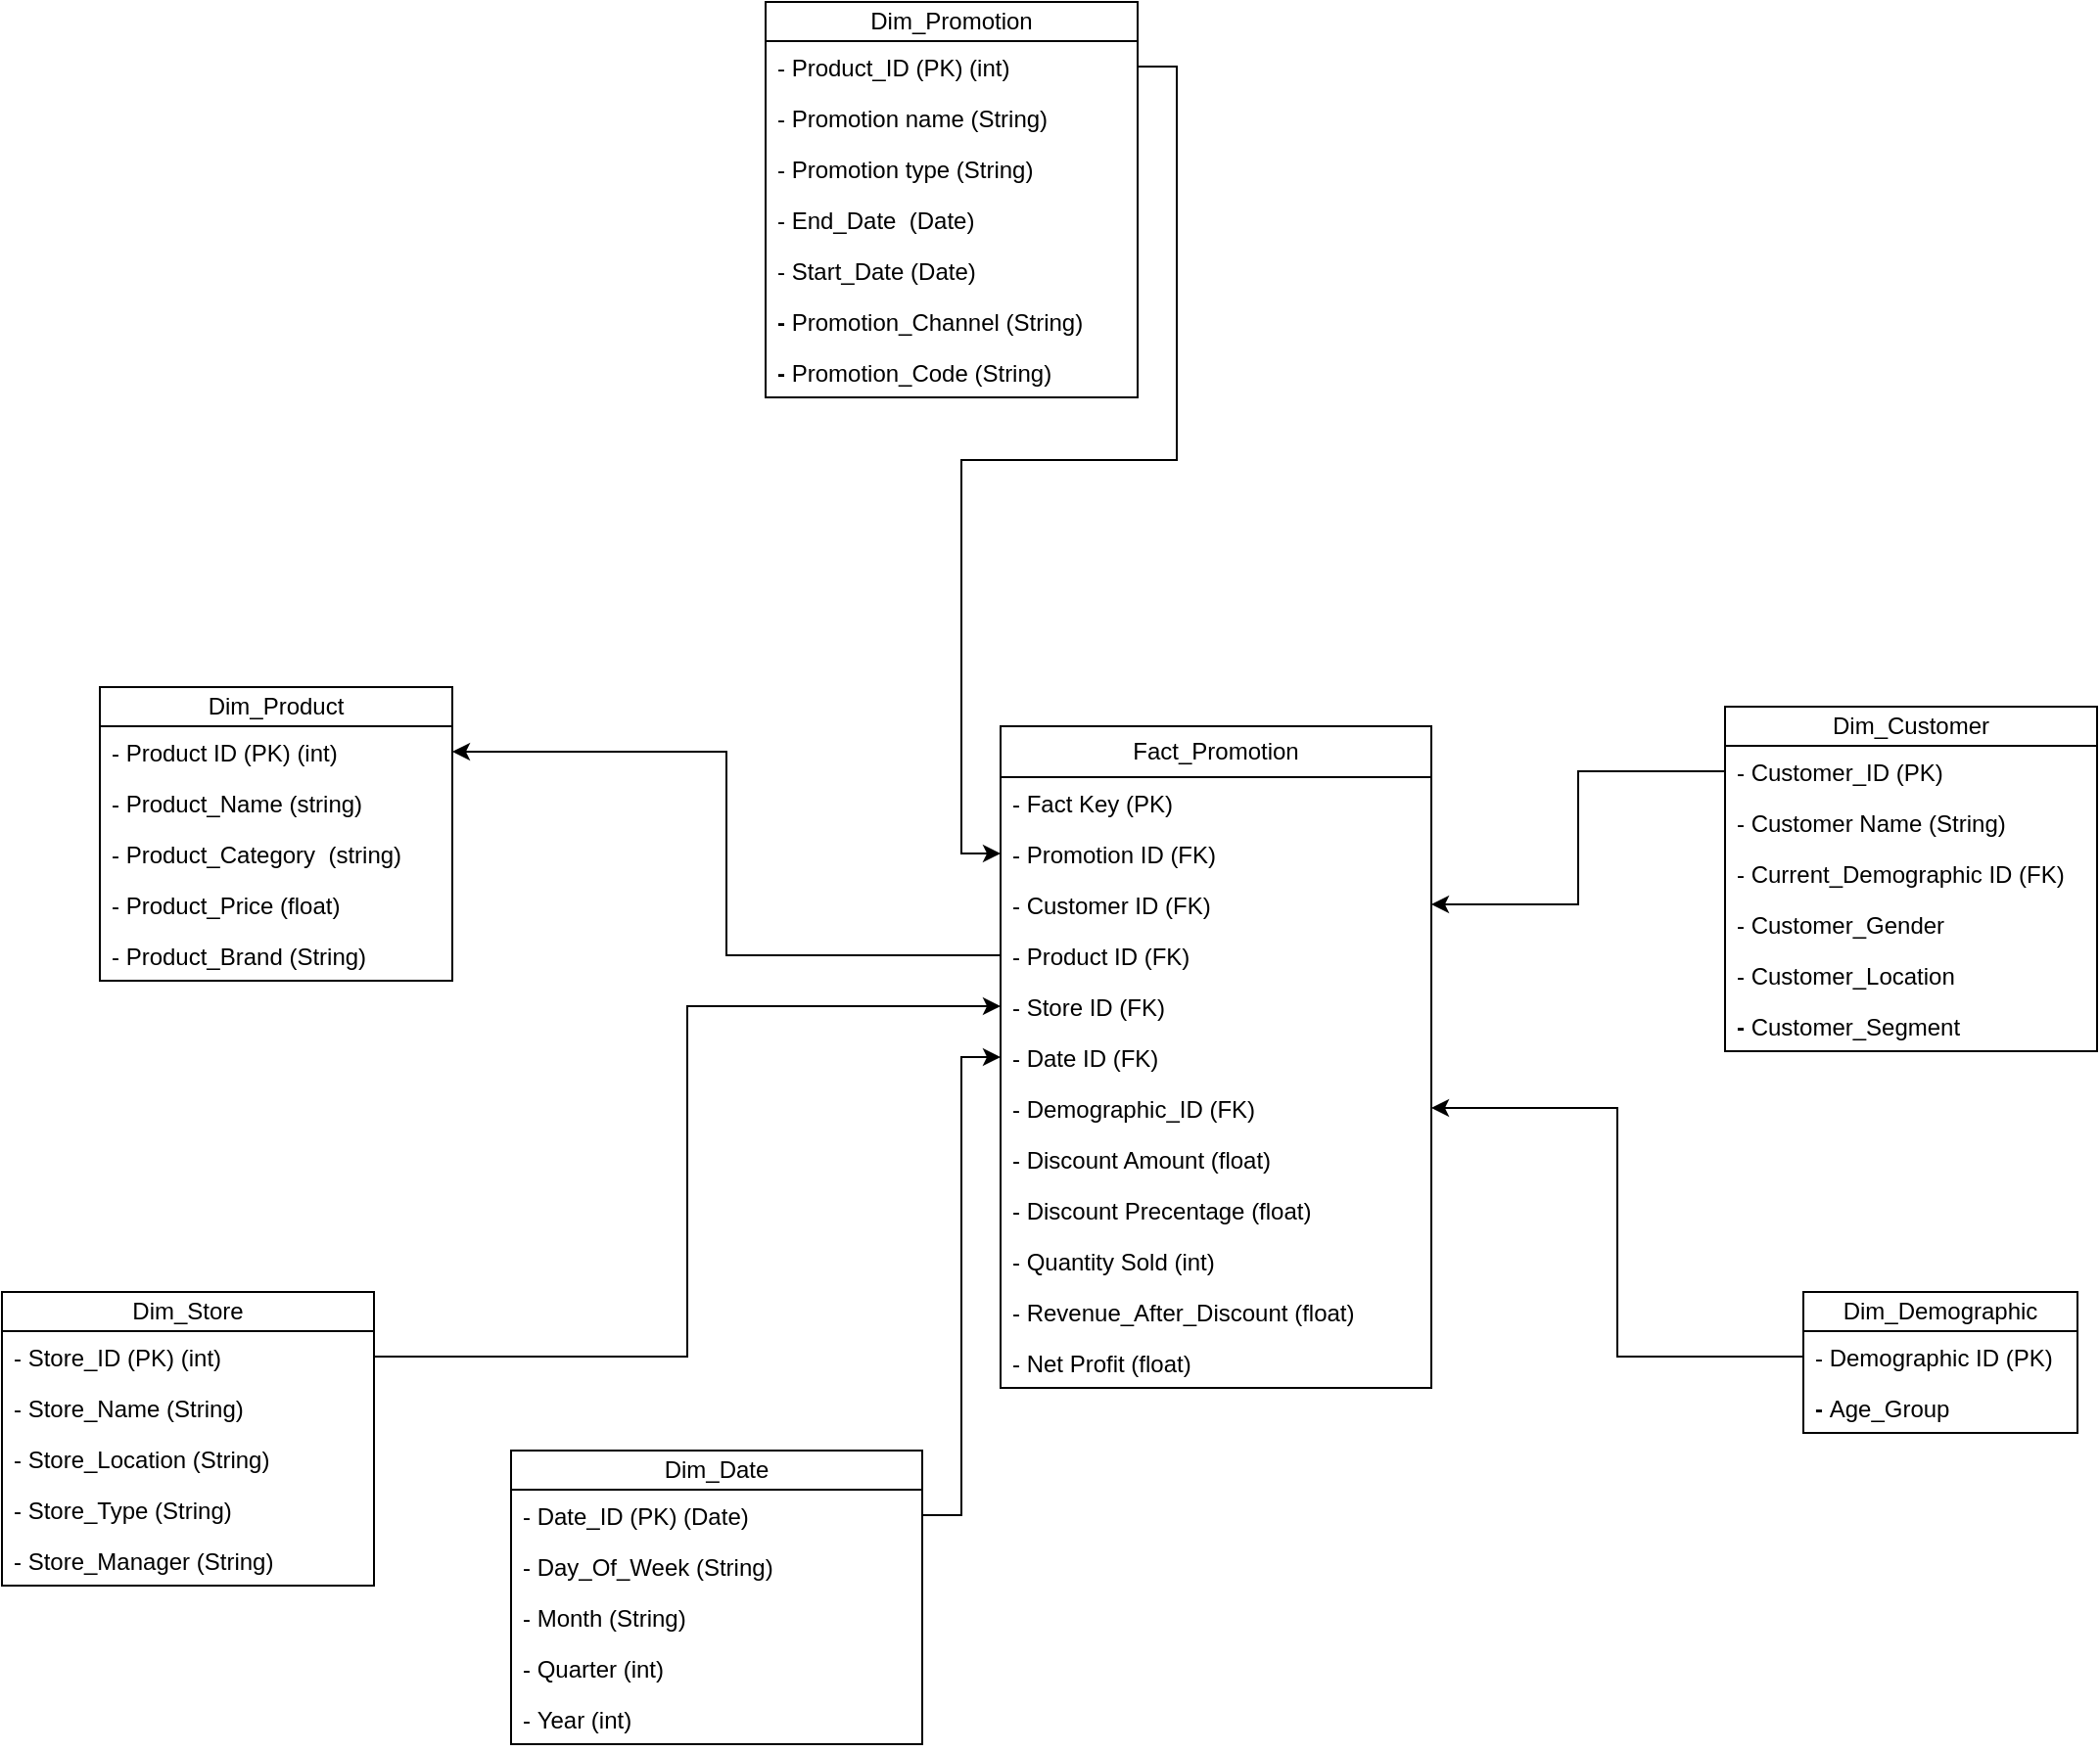 <mxfile version="25.0.1">
  <diagram name="Trang-1" id="zPVH3pfTZwxltfrTrZ0j">
    <mxGraphModel grid="1" page="1" gridSize="10" guides="1" tooltips="1" connect="1" arrows="1" fold="1" pageScale="1" pageWidth="827" pageHeight="1169" math="0" shadow="0">
      <root>
        <mxCell id="0" />
        <mxCell id="1" parent="0" />
        <mxCell id="Kf68Aui4b1_65YNm7yTW-1" value="Fact_Promotion" style="swimlane;fontStyle=0;childLayout=stackLayout;horizontal=1;startSize=26;fillColor=none;horizontalStack=0;resizeParent=1;resizeParentMax=0;resizeLast=0;collapsible=1;marginBottom=0;whiteSpace=wrap;html=1;" vertex="1" parent="1">
          <mxGeometry x="430" y="60" width="220" height="338" as="geometry" />
        </mxCell>
        <mxCell id="Kf68Aui4b1_65YNm7yTW-2" value="- Fact Key (PK)" style="text;strokeColor=none;fillColor=none;align=left;verticalAlign=top;spacingLeft=4;spacingRight=4;overflow=hidden;rotatable=0;points=[[0,0.5],[1,0.5]];portConstraint=eastwest;whiteSpace=wrap;html=1;" vertex="1" parent="Kf68Aui4b1_65YNm7yTW-1">
          <mxGeometry y="26" width="220" height="26" as="geometry" />
        </mxCell>
        <mxCell id="Kf68Aui4b1_65YNm7yTW-3" value="- Promotion ID (FK)&lt;span style=&quot;white-space: pre;&quot;&gt;&#x9;&lt;/span&gt;" style="text;strokeColor=none;fillColor=none;align=left;verticalAlign=top;spacingLeft=4;spacingRight=4;overflow=hidden;rotatable=0;points=[[0,0.5],[1,0.5]];portConstraint=eastwest;whiteSpace=wrap;html=1;" vertex="1" parent="Kf68Aui4b1_65YNm7yTW-1">
          <mxGeometry y="52" width="220" height="26" as="geometry" />
        </mxCell>
        <mxCell id="Kf68Aui4b1_65YNm7yTW-5" value="- Customer ID (FK)&lt;div&gt;&lt;br&gt;&lt;/div&gt;" style="text;strokeColor=none;fillColor=none;align=left;verticalAlign=top;spacingLeft=4;spacingRight=4;overflow=hidden;rotatable=0;points=[[0,0.5],[1,0.5]];portConstraint=eastwest;whiteSpace=wrap;html=1;" vertex="1" parent="Kf68Aui4b1_65YNm7yTW-1">
          <mxGeometry y="78" width="220" height="26" as="geometry" />
        </mxCell>
        <mxCell id="Kf68Aui4b1_65YNm7yTW-6" value="&lt;div&gt;- Product ID (FK)&lt;br&gt;&lt;/div&gt;" style="text;strokeColor=none;fillColor=none;align=left;verticalAlign=top;spacingLeft=4;spacingRight=4;overflow=hidden;rotatable=0;points=[[0,0.5],[1,0.5]];portConstraint=eastwest;whiteSpace=wrap;html=1;" vertex="1" parent="Kf68Aui4b1_65YNm7yTW-1">
          <mxGeometry y="104" width="220" height="26" as="geometry" />
        </mxCell>
        <mxCell id="Kf68Aui4b1_65YNm7yTW-7" value="&lt;div&gt;- Store ID (FK)&lt;br&gt;&lt;/div&gt;" style="text;strokeColor=none;fillColor=none;align=left;verticalAlign=top;spacingLeft=4;spacingRight=4;overflow=hidden;rotatable=0;points=[[0,0.5],[1,0.5]];portConstraint=eastwest;whiteSpace=wrap;html=1;" vertex="1" parent="Kf68Aui4b1_65YNm7yTW-1">
          <mxGeometry y="130" width="220" height="26" as="geometry" />
        </mxCell>
        <mxCell id="Kf68Aui4b1_65YNm7yTW-8" value="&lt;div&gt;- Date ID (FK)&lt;br&gt;&lt;/div&gt;" style="text;strokeColor=none;fillColor=none;align=left;verticalAlign=top;spacingLeft=4;spacingRight=4;overflow=hidden;rotatable=0;points=[[0,0.5],[1,0.5]];portConstraint=eastwest;whiteSpace=wrap;html=1;" vertex="1" parent="Kf68Aui4b1_65YNm7yTW-1">
          <mxGeometry y="156" width="220" height="26" as="geometry" />
        </mxCell>
        <mxCell id="Kf68Aui4b1_65YNm7yTW-43" value="&lt;div&gt;- Demographic_ID (FK)&lt;br&gt;&lt;/div&gt;" style="text;strokeColor=none;fillColor=none;align=left;verticalAlign=top;spacingLeft=4;spacingRight=4;overflow=hidden;rotatable=0;points=[[0,0.5],[1,0.5]];portConstraint=eastwest;whiteSpace=wrap;html=1;" vertex="1" parent="Kf68Aui4b1_65YNm7yTW-1">
          <mxGeometry y="182" width="220" height="26" as="geometry" />
        </mxCell>
        <mxCell id="Kf68Aui4b1_65YNm7yTW-9" value="&lt;div&gt;- Discount Amount (float)&lt;/div&gt;" style="text;strokeColor=none;fillColor=none;align=left;verticalAlign=top;spacingLeft=4;spacingRight=4;overflow=hidden;rotatable=0;points=[[0,0.5],[1,0.5]];portConstraint=eastwest;whiteSpace=wrap;html=1;" vertex="1" parent="Kf68Aui4b1_65YNm7yTW-1">
          <mxGeometry y="208" width="220" height="26" as="geometry" />
        </mxCell>
        <mxCell id="Kf68Aui4b1_65YNm7yTW-10" value="- Discount Precentage (float)" style="text;strokeColor=none;fillColor=none;align=left;verticalAlign=top;spacingLeft=4;spacingRight=4;overflow=hidden;rotatable=0;points=[[0,0.5],[1,0.5]];portConstraint=eastwest;whiteSpace=wrap;html=1;" vertex="1" parent="Kf68Aui4b1_65YNm7yTW-1">
          <mxGeometry y="234" width="220" height="26" as="geometry" />
        </mxCell>
        <mxCell id="Kf68Aui4b1_65YNm7yTW-11" value="- Quantity Sold (int)" style="text;strokeColor=none;fillColor=none;align=left;verticalAlign=top;spacingLeft=4;spacingRight=4;overflow=hidden;rotatable=0;points=[[0,0.5],[1,0.5]];portConstraint=eastwest;whiteSpace=wrap;html=1;" vertex="1" parent="Kf68Aui4b1_65YNm7yTW-1">
          <mxGeometry y="260" width="220" height="26" as="geometry" />
        </mxCell>
        <mxCell id="Kf68Aui4b1_65YNm7yTW-12" value="-&amp;nbsp;Revenue_After_Discount (float)" style="text;strokeColor=none;fillColor=none;align=left;verticalAlign=top;spacingLeft=4;spacingRight=4;overflow=hidden;rotatable=0;points=[[0,0.5],[1,0.5]];portConstraint=eastwest;whiteSpace=wrap;html=1;" vertex="1" parent="Kf68Aui4b1_65YNm7yTW-1">
          <mxGeometry y="286" width="220" height="26" as="geometry" />
        </mxCell>
        <mxCell id="Kf68Aui4b1_65YNm7yTW-14" value="- Net Profit (float)" style="text;strokeColor=none;fillColor=none;align=left;verticalAlign=top;spacingLeft=4;spacingRight=4;overflow=hidden;rotatable=0;points=[[0,0.5],[1,0.5]];portConstraint=eastwest;whiteSpace=wrap;html=1;" vertex="1" parent="Kf68Aui4b1_65YNm7yTW-1">
          <mxGeometry y="312" width="220" height="26" as="geometry" />
        </mxCell>
        <mxCell id="Kf68Aui4b1_65YNm7yTW-15" value="Dim_Promotion" style="swimlane;fontStyle=0;childLayout=stackLayout;horizontal=1;startSize=20;fillColor=none;horizontalStack=0;resizeParent=1;resizeParentMax=0;resizeLast=0;collapsible=1;marginBottom=0;whiteSpace=wrap;html=1;" vertex="1" parent="1">
          <mxGeometry x="310" y="-310" width="190" height="202" as="geometry" />
        </mxCell>
        <mxCell id="Kf68Aui4b1_65YNm7yTW-16" value="- Product_ID (PK) (int)" style="text;strokeColor=none;fillColor=none;align=left;verticalAlign=top;spacingLeft=4;spacingRight=4;overflow=hidden;rotatable=0;points=[[0,0.5],[1,0.5]];portConstraint=eastwest;whiteSpace=wrap;html=1;" vertex="1" parent="Kf68Aui4b1_65YNm7yTW-15">
          <mxGeometry y="20" width="190" height="26" as="geometry" />
        </mxCell>
        <mxCell id="Kf68Aui4b1_65YNm7yTW-17" value="- Promotion name (String)" style="text;strokeColor=none;fillColor=none;align=left;verticalAlign=top;spacingLeft=4;spacingRight=4;overflow=hidden;rotatable=0;points=[[0,0.5],[1,0.5]];portConstraint=eastwest;whiteSpace=wrap;html=1;" vertex="1" parent="Kf68Aui4b1_65YNm7yTW-15">
          <mxGeometry y="46" width="190" height="26" as="geometry" />
        </mxCell>
        <mxCell id="Kf68Aui4b1_65YNm7yTW-18" value="- Promotion type (String)" style="text;strokeColor=none;fillColor=none;align=left;verticalAlign=top;spacingLeft=4;spacingRight=4;overflow=hidden;rotatable=0;points=[[0,0.5],[1,0.5]];portConstraint=eastwest;whiteSpace=wrap;html=1;" vertex="1" parent="Kf68Aui4b1_65YNm7yTW-15">
          <mxGeometry y="72" width="190" height="26" as="geometry" />
        </mxCell>
        <mxCell id="Kf68Aui4b1_65YNm7yTW-20" value="&lt;div&gt;-&amp;nbsp;End_Date&amp;nbsp; (Date)&lt;/div&gt;" style="text;strokeColor=none;fillColor=none;align=left;verticalAlign=top;spacingLeft=4;spacingRight=4;overflow=hidden;rotatable=0;points=[[0,0.5],[1,0.5]];portConstraint=eastwest;whiteSpace=wrap;html=1;" vertex="1" parent="Kf68Aui4b1_65YNm7yTW-15">
          <mxGeometry y="98" width="190" height="26" as="geometry" />
        </mxCell>
        <mxCell id="Kf68Aui4b1_65YNm7yTW-19" value="&lt;div&gt;-&amp;nbsp;Start_Date (Date)&lt;/div&gt;" style="text;strokeColor=none;fillColor=none;align=left;verticalAlign=top;spacingLeft=4;spacingRight=4;overflow=hidden;rotatable=0;points=[[0,0.5],[1,0.5]];portConstraint=eastwest;whiteSpace=wrap;html=1;" vertex="1" parent="Kf68Aui4b1_65YNm7yTW-15">
          <mxGeometry y="124" width="190" height="26" as="geometry" />
        </mxCell>
        <mxCell id="Kf68Aui4b1_65YNm7yTW-21" value="&lt;b&gt;-&amp;nbsp;&lt;/b&gt;Promotion_Channel (String)" style="text;strokeColor=none;fillColor=none;align=left;verticalAlign=top;spacingLeft=4;spacingRight=4;overflow=hidden;rotatable=0;points=[[0,0.5],[1,0.5]];portConstraint=eastwest;whiteSpace=wrap;html=1;" vertex="1" parent="Kf68Aui4b1_65YNm7yTW-15">
          <mxGeometry y="150" width="190" height="26" as="geometry" />
        </mxCell>
        <mxCell id="Kf68Aui4b1_65YNm7yTW-22" value="&lt;b&gt;-&amp;nbsp;&lt;/b&gt;Promotion_Code (String)" style="text;strokeColor=none;fillColor=none;align=left;verticalAlign=top;spacingLeft=4;spacingRight=4;overflow=hidden;rotatable=0;points=[[0,0.5],[1,0.5]];portConstraint=eastwest;whiteSpace=wrap;html=1;" vertex="1" parent="Kf68Aui4b1_65YNm7yTW-15">
          <mxGeometry y="176" width="190" height="26" as="geometry" />
        </mxCell>
        <mxCell id="Kf68Aui4b1_65YNm7yTW-23" value="Dim_Customer" style="swimlane;fontStyle=0;childLayout=stackLayout;horizontal=1;startSize=20;fillColor=none;horizontalStack=0;resizeParent=1;resizeParentMax=0;resizeLast=0;collapsible=1;marginBottom=0;whiteSpace=wrap;html=1;" vertex="1" parent="1">
          <mxGeometry x="800" y="50" width="190" height="176" as="geometry" />
        </mxCell>
        <mxCell id="Kf68Aui4b1_65YNm7yTW-24" value="- Customer_ID (PK)" style="text;strokeColor=none;fillColor=none;align=left;verticalAlign=top;spacingLeft=4;spacingRight=4;overflow=hidden;rotatable=0;points=[[0,0.5],[1,0.5]];portConstraint=eastwest;whiteSpace=wrap;html=1;" vertex="1" parent="Kf68Aui4b1_65YNm7yTW-23">
          <mxGeometry y="20" width="190" height="26" as="geometry" />
        </mxCell>
        <mxCell id="Kf68Aui4b1_65YNm7yTW-31" value="- Customer Name (String)" style="text;strokeColor=none;fillColor=none;align=left;verticalAlign=top;spacingLeft=4;spacingRight=4;overflow=hidden;rotatable=0;points=[[0,0.5],[1,0.5]];portConstraint=eastwest;whiteSpace=wrap;html=1;" vertex="1" parent="Kf68Aui4b1_65YNm7yTW-23">
          <mxGeometry y="46" width="190" height="26" as="geometry" />
        </mxCell>
        <mxCell id="Kf68Aui4b1_65YNm7yTW-25" value="- Current_Demographic ID (FK)" style="text;strokeColor=none;fillColor=none;align=left;verticalAlign=top;spacingLeft=4;spacingRight=4;overflow=hidden;rotatable=0;points=[[0,0.5],[1,0.5]];portConstraint=eastwest;whiteSpace=wrap;html=1;" vertex="1" parent="Kf68Aui4b1_65YNm7yTW-23">
          <mxGeometry y="72" width="190" height="26" as="geometry" />
        </mxCell>
        <mxCell id="Kf68Aui4b1_65YNm7yTW-26" value="-&amp;nbsp;Customer_Gender&amp;nbsp;&lt;div&gt;&lt;br&gt;&lt;/div&gt;" style="text;strokeColor=none;fillColor=none;align=left;verticalAlign=top;spacingLeft=4;spacingRight=4;overflow=hidden;rotatable=0;points=[[0,0.5],[1,0.5]];portConstraint=eastwest;whiteSpace=wrap;html=1;" vertex="1" parent="Kf68Aui4b1_65YNm7yTW-23">
          <mxGeometry y="98" width="190" height="26" as="geometry" />
        </mxCell>
        <mxCell id="Kf68Aui4b1_65YNm7yTW-27" value="&lt;div&gt;-&amp;nbsp;Customer_Location&amp;nbsp;&lt;/div&gt;" style="text;strokeColor=none;fillColor=none;align=left;verticalAlign=top;spacingLeft=4;spacingRight=4;overflow=hidden;rotatable=0;points=[[0,0.5],[1,0.5]];portConstraint=eastwest;whiteSpace=wrap;html=1;" vertex="1" parent="Kf68Aui4b1_65YNm7yTW-23">
          <mxGeometry y="124" width="190" height="26" as="geometry" />
        </mxCell>
        <mxCell id="Kf68Aui4b1_65YNm7yTW-29" value="&lt;b&gt;-&amp;nbsp;&lt;/b&gt;Customer_Segment&lt;b&gt;&amp;nbsp;&lt;/b&gt;" style="text;strokeColor=none;fillColor=none;align=left;verticalAlign=top;spacingLeft=4;spacingRight=4;overflow=hidden;rotatable=0;points=[[0,0.5],[1,0.5]];portConstraint=eastwest;whiteSpace=wrap;html=1;" vertex="1" parent="Kf68Aui4b1_65YNm7yTW-23">
          <mxGeometry y="150" width="190" height="26" as="geometry" />
        </mxCell>
        <mxCell id="Kf68Aui4b1_65YNm7yTW-33" value="Dim_Demographic" style="swimlane;fontStyle=0;childLayout=stackLayout;horizontal=1;startSize=20;fillColor=none;horizontalStack=0;resizeParent=1;resizeParentMax=0;resizeLast=0;collapsible=1;marginBottom=0;whiteSpace=wrap;html=1;" vertex="1" parent="1">
          <mxGeometry x="840" y="349" width="140" height="72" as="geometry" />
        </mxCell>
        <mxCell id="Kf68Aui4b1_65YNm7yTW-34" value="- Demographic ID (PK)" style="text;strokeColor=none;fillColor=none;align=left;verticalAlign=top;spacingLeft=4;spacingRight=4;overflow=hidden;rotatable=0;points=[[0,0.5],[1,0.5]];portConstraint=eastwest;whiteSpace=wrap;html=1;" vertex="1" parent="Kf68Aui4b1_65YNm7yTW-33">
          <mxGeometry y="20" width="140" height="26" as="geometry" />
        </mxCell>
        <mxCell id="Kf68Aui4b1_65YNm7yTW-39" value="&lt;b&gt;- &lt;/b&gt;Age_Group" style="text;strokeColor=none;fillColor=none;align=left;verticalAlign=top;spacingLeft=4;spacingRight=4;overflow=hidden;rotatable=0;points=[[0,0.5],[1,0.5]];portConstraint=eastwest;whiteSpace=wrap;html=1;" vertex="1" parent="Kf68Aui4b1_65YNm7yTW-33">
          <mxGeometry y="46" width="140" height="26" as="geometry" />
        </mxCell>
        <mxCell id="Kf68Aui4b1_65YNm7yTW-44" value="Dim_Product" style="swimlane;fontStyle=0;childLayout=stackLayout;horizontal=1;startSize=20;fillColor=none;horizontalStack=0;resizeParent=1;resizeParentMax=0;resizeLast=0;collapsible=1;marginBottom=0;whiteSpace=wrap;html=1;" vertex="1" parent="1">
          <mxGeometry x="-30" y="40" width="180" height="150" as="geometry" />
        </mxCell>
        <mxCell id="Kf68Aui4b1_65YNm7yTW-45" value="- Product ID (PK) (int)" style="text;strokeColor=none;fillColor=none;align=left;verticalAlign=top;spacingLeft=4;spacingRight=4;overflow=hidden;rotatable=0;points=[[0,0.5],[1,0.5]];portConstraint=eastwest;whiteSpace=wrap;html=1;" vertex="1" parent="Kf68Aui4b1_65YNm7yTW-44">
          <mxGeometry y="20" width="180" height="26" as="geometry" />
        </mxCell>
        <mxCell id="Kf68Aui4b1_65YNm7yTW-46" value="-&amp;nbsp;Product_Name (string)" style="text;strokeColor=none;fillColor=none;align=left;verticalAlign=top;spacingLeft=4;spacingRight=4;overflow=hidden;rotatable=0;points=[[0,0.5],[1,0.5]];portConstraint=eastwest;whiteSpace=wrap;html=1;" vertex="1" parent="Kf68Aui4b1_65YNm7yTW-44">
          <mxGeometry y="46" width="180" height="26" as="geometry" />
        </mxCell>
        <mxCell id="Kf68Aui4b1_65YNm7yTW-47" value="&lt;div&gt;-&amp;nbsp;Product_Category&amp;nbsp; (string)&lt;/div&gt;" style="text;strokeColor=none;fillColor=none;align=left;verticalAlign=top;spacingLeft=4;spacingRight=4;overflow=hidden;rotatable=0;points=[[0,0.5],[1,0.5]];portConstraint=eastwest;whiteSpace=wrap;html=1;" vertex="1" parent="Kf68Aui4b1_65YNm7yTW-44">
          <mxGeometry y="72" width="180" height="26" as="geometry" />
        </mxCell>
        <mxCell id="Kf68Aui4b1_65YNm7yTW-48" value="&lt;div&gt;-&amp;nbsp;Product_Price (float)&lt;/div&gt;" style="text;strokeColor=none;fillColor=none;align=left;verticalAlign=top;spacingLeft=4;spacingRight=4;overflow=hidden;rotatable=0;points=[[0,0.5],[1,0.5]];portConstraint=eastwest;whiteSpace=wrap;html=1;" vertex="1" parent="Kf68Aui4b1_65YNm7yTW-44">
          <mxGeometry y="98" width="180" height="26" as="geometry" />
        </mxCell>
        <mxCell id="Kf68Aui4b1_65YNm7yTW-49" value="&lt;div&gt;-&amp;nbsp;Product_Brand (String)&lt;/div&gt;" style="text;strokeColor=none;fillColor=none;align=left;verticalAlign=top;spacingLeft=4;spacingRight=4;overflow=hidden;rotatable=0;points=[[0,0.5],[1,0.5]];portConstraint=eastwest;whiteSpace=wrap;html=1;" vertex="1" parent="Kf68Aui4b1_65YNm7yTW-44">
          <mxGeometry y="124" width="180" height="26" as="geometry" />
        </mxCell>
        <mxCell id="zgtpy2xoL4krk51yB7vZ-1" value="Dim_Store" style="swimlane;fontStyle=0;childLayout=stackLayout;horizontal=1;startSize=20;fillColor=none;horizontalStack=0;resizeParent=1;resizeParentMax=0;resizeLast=0;collapsible=1;marginBottom=0;whiteSpace=wrap;html=1;" vertex="1" parent="1">
          <mxGeometry x="-80" y="349" width="190" height="150" as="geometry" />
        </mxCell>
        <mxCell id="zgtpy2xoL4krk51yB7vZ-2" value="-&amp;nbsp;Store_ID (PK) (int)" style="text;strokeColor=none;fillColor=none;align=left;verticalAlign=top;spacingLeft=4;spacingRight=4;overflow=hidden;rotatable=0;points=[[0,0.5],[1,0.5]];portConstraint=eastwest;whiteSpace=wrap;html=1;" vertex="1" parent="zgtpy2xoL4krk51yB7vZ-1">
          <mxGeometry y="20" width="190" height="26" as="geometry" />
        </mxCell>
        <mxCell id="zgtpy2xoL4krk51yB7vZ-3" value="-&amp;nbsp;Store_Name (String)" style="text;strokeColor=none;fillColor=none;align=left;verticalAlign=top;spacingLeft=4;spacingRight=4;overflow=hidden;rotatable=0;points=[[0,0.5],[1,0.5]];portConstraint=eastwest;whiteSpace=wrap;html=1;" vertex="1" parent="zgtpy2xoL4krk51yB7vZ-1">
          <mxGeometry y="46" width="190" height="26" as="geometry" />
        </mxCell>
        <mxCell id="zgtpy2xoL4krk51yB7vZ-4" value="&lt;div&gt;-&amp;nbsp;Store_Location (String)&lt;/div&gt;" style="text;strokeColor=none;fillColor=none;align=left;verticalAlign=top;spacingLeft=4;spacingRight=4;overflow=hidden;rotatable=0;points=[[0,0.5],[1,0.5]];portConstraint=eastwest;whiteSpace=wrap;html=1;" vertex="1" parent="zgtpy2xoL4krk51yB7vZ-1">
          <mxGeometry y="72" width="190" height="26" as="geometry" />
        </mxCell>
        <mxCell id="zgtpy2xoL4krk51yB7vZ-5" value="&lt;div&gt;-&amp;nbsp;Store_Type (String)&lt;/div&gt;" style="text;strokeColor=none;fillColor=none;align=left;verticalAlign=top;spacingLeft=4;spacingRight=4;overflow=hidden;rotatable=0;points=[[0,0.5],[1,0.5]];portConstraint=eastwest;whiteSpace=wrap;html=1;" vertex="1" parent="zgtpy2xoL4krk51yB7vZ-1">
          <mxGeometry y="98" width="190" height="26" as="geometry" />
        </mxCell>
        <mxCell id="zgtpy2xoL4krk51yB7vZ-6" value="&lt;div&gt;-&amp;nbsp;Store_Manager (String)&lt;/div&gt;" style="text;strokeColor=none;fillColor=none;align=left;verticalAlign=top;spacingLeft=4;spacingRight=4;overflow=hidden;rotatable=0;points=[[0,0.5],[1,0.5]];portConstraint=eastwest;whiteSpace=wrap;html=1;" vertex="1" parent="zgtpy2xoL4krk51yB7vZ-1">
          <mxGeometry y="124" width="190" height="26" as="geometry" />
        </mxCell>
        <mxCell id="zgtpy2xoL4krk51yB7vZ-7" value="Dim_Date" style="swimlane;fontStyle=0;childLayout=stackLayout;horizontal=1;startSize=20;fillColor=none;horizontalStack=0;resizeParent=1;resizeParentMax=0;resizeLast=0;collapsible=1;marginBottom=0;whiteSpace=wrap;html=1;" vertex="1" parent="1">
          <mxGeometry x="180" y="430" width="210" height="150" as="geometry" />
        </mxCell>
        <mxCell id="zgtpy2xoL4krk51yB7vZ-8" value="-&amp;nbsp;Date_ID (PK) (Date)" style="text;strokeColor=none;fillColor=none;align=left;verticalAlign=top;spacingLeft=4;spacingRight=4;overflow=hidden;rotatable=0;points=[[0,0.5],[1,0.5]];portConstraint=eastwest;whiteSpace=wrap;html=1;" vertex="1" parent="zgtpy2xoL4krk51yB7vZ-7">
          <mxGeometry y="20" width="210" height="26" as="geometry" />
        </mxCell>
        <mxCell id="zgtpy2xoL4krk51yB7vZ-9" value="-&amp;nbsp;Day_Of_Week (String)" style="text;strokeColor=none;fillColor=none;align=left;verticalAlign=top;spacingLeft=4;spacingRight=4;overflow=hidden;rotatable=0;points=[[0,0.5],[1,0.5]];portConstraint=eastwest;whiteSpace=wrap;html=1;" vertex="1" parent="zgtpy2xoL4krk51yB7vZ-7">
          <mxGeometry y="46" width="210" height="26" as="geometry" />
        </mxCell>
        <mxCell id="zgtpy2xoL4krk51yB7vZ-10" value="&lt;div&gt;-&amp;nbsp;Month (String)&lt;/div&gt;" style="text;strokeColor=none;fillColor=none;align=left;verticalAlign=top;spacingLeft=4;spacingRight=4;overflow=hidden;rotatable=0;points=[[0,0.5],[1,0.5]];portConstraint=eastwest;whiteSpace=wrap;html=1;" vertex="1" parent="zgtpy2xoL4krk51yB7vZ-7">
          <mxGeometry y="72" width="210" height="26" as="geometry" />
        </mxCell>
        <mxCell id="zgtpy2xoL4krk51yB7vZ-11" value="&lt;div&gt;-&amp;nbsp;Quarter (int)&lt;/div&gt;" style="text;strokeColor=none;fillColor=none;align=left;verticalAlign=top;spacingLeft=4;spacingRight=4;overflow=hidden;rotatable=0;points=[[0,0.5],[1,0.5]];portConstraint=eastwest;whiteSpace=wrap;html=1;" vertex="1" parent="zgtpy2xoL4krk51yB7vZ-7">
          <mxGeometry y="98" width="210" height="26" as="geometry" />
        </mxCell>
        <mxCell id="zgtpy2xoL4krk51yB7vZ-12" value="&lt;div&gt;-&amp;nbsp;Year (int)&lt;/div&gt;" style="text;strokeColor=none;fillColor=none;align=left;verticalAlign=top;spacingLeft=4;spacingRight=4;overflow=hidden;rotatable=0;points=[[0,0.5],[1,0.5]];portConstraint=eastwest;whiteSpace=wrap;html=1;" vertex="1" parent="zgtpy2xoL4krk51yB7vZ-7">
          <mxGeometry y="124" width="210" height="26" as="geometry" />
        </mxCell>
        <mxCell id="D4SyCalu29Dmkyxth2O4-1" style="edgeStyle=orthogonalEdgeStyle;rounded=0;orthogonalLoop=1;jettySize=auto;html=1;endArrow=none;endFill=0;startArrow=classic;startFill=1;" edge="1" parent="1" source="Kf68Aui4b1_65YNm7yTW-45" target="Kf68Aui4b1_65YNm7yTW-6">
          <mxGeometry relative="1" as="geometry" />
        </mxCell>
        <mxCell id="D4SyCalu29Dmkyxth2O4-2" style="edgeStyle=orthogonalEdgeStyle;rounded=0;orthogonalLoop=1;jettySize=auto;html=1;" edge="1" parent="1" source="Kf68Aui4b1_65YNm7yTW-16" target="Kf68Aui4b1_65YNm7yTW-3">
          <mxGeometry relative="1" as="geometry" />
        </mxCell>
        <mxCell id="D4SyCalu29Dmkyxth2O4-3" style="edgeStyle=orthogonalEdgeStyle;rounded=0;orthogonalLoop=1;jettySize=auto;html=1;" edge="1" parent="1" source="zgtpy2xoL4krk51yB7vZ-2" target="Kf68Aui4b1_65YNm7yTW-7">
          <mxGeometry relative="1" as="geometry" />
        </mxCell>
        <mxCell id="D4SyCalu29Dmkyxth2O4-4" style="edgeStyle=orthogonalEdgeStyle;rounded=0;orthogonalLoop=1;jettySize=auto;html=1;" edge="1" parent="1" source="zgtpy2xoL4krk51yB7vZ-8" target="Kf68Aui4b1_65YNm7yTW-8">
          <mxGeometry relative="1" as="geometry" />
        </mxCell>
        <mxCell id="D4SyCalu29Dmkyxth2O4-5" style="edgeStyle=orthogonalEdgeStyle;rounded=0;orthogonalLoop=1;jettySize=auto;html=1;" edge="1" parent="1" source="Kf68Aui4b1_65YNm7yTW-34" target="Kf68Aui4b1_65YNm7yTW-43">
          <mxGeometry relative="1" as="geometry" />
        </mxCell>
        <mxCell id="D4SyCalu29Dmkyxth2O4-6" style="edgeStyle=orthogonalEdgeStyle;rounded=0;orthogonalLoop=1;jettySize=auto;html=1;" edge="1" parent="1" source="Kf68Aui4b1_65YNm7yTW-24" target="Kf68Aui4b1_65YNm7yTW-5">
          <mxGeometry relative="1" as="geometry" />
        </mxCell>
      </root>
    </mxGraphModel>
  </diagram>
</mxfile>

